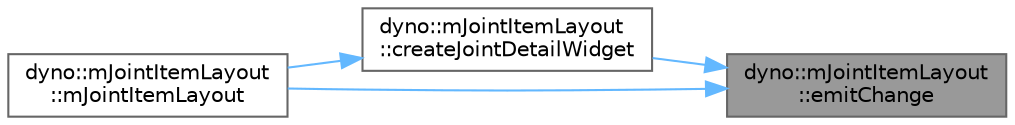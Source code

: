 digraph "dyno::mJointItemLayout::emitChange"
{
 // LATEX_PDF_SIZE
  bgcolor="transparent";
  edge [fontname=Helvetica,fontsize=10,labelfontname=Helvetica,labelfontsize=10];
  node [fontname=Helvetica,fontsize=10,shape=box,height=0.2,width=0.4];
  rankdir="RL";
  Node1 [id="Node000001",label="dyno::mJointItemLayout\l::emitChange",height=0.2,width=0.4,color="gray40", fillcolor="grey60", style="filled", fontcolor="black",tooltip=" "];
  Node1 -> Node2 [id="edge1_Node000001_Node000002",dir="back",color="steelblue1",style="solid",tooltip=" "];
  Node2 [id="Node000002",label="dyno::mJointItemLayout\l::createJointDetailWidget",height=0.2,width=0.4,color="grey40", fillcolor="white", style="filled",URL="$classdyno_1_1m_joint_item_layout.html#a8a03a509ff53a628be60c5a19936681a",tooltip="Create Joint Detail Panel."];
  Node2 -> Node3 [id="edge2_Node000002_Node000003",dir="back",color="steelblue1",style="solid",tooltip=" "];
  Node3 [id="Node000003",label="dyno::mJointItemLayout\l::mJointItemLayout",height=0.2,width=0.4,color="grey40", fillcolor="white", style="filled",URL="$classdyno_1_1m_joint_item_layout.html#ab2bbd67f348cfbbcc53c4765ea864e3c",tooltip=" "];
  Node1 -> Node3 [id="edge3_Node000001_Node000003",dir="back",color="steelblue1",style="solid",tooltip=" "];
}

